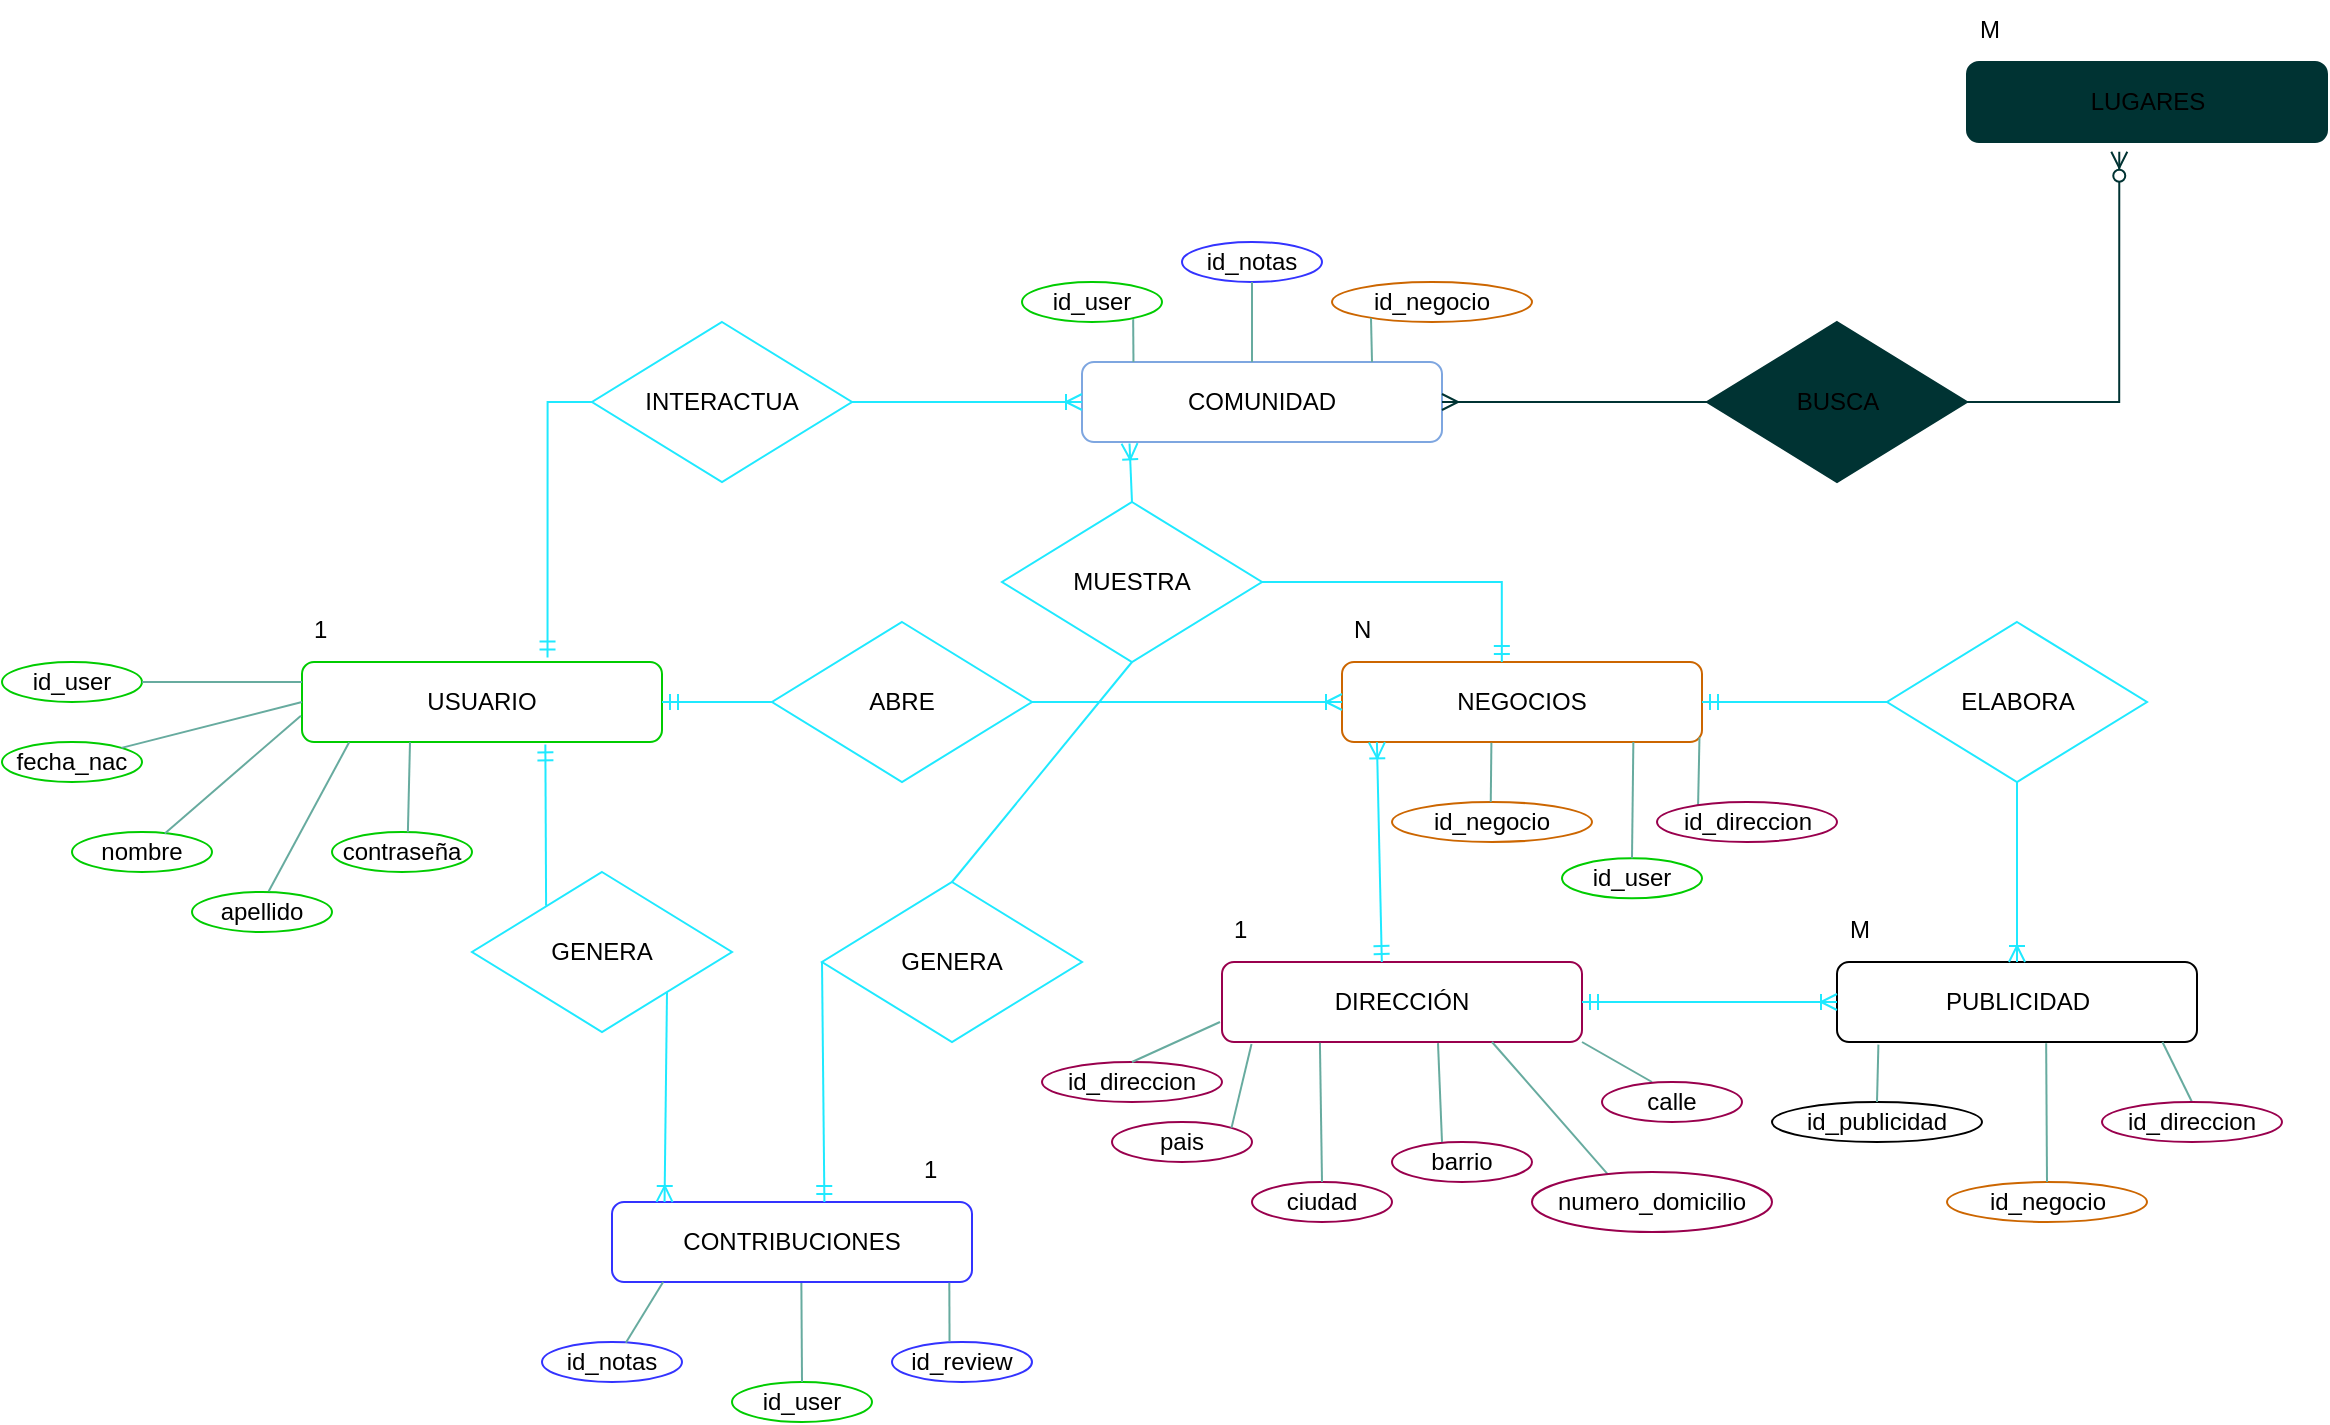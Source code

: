 <mxfile version="24.4.4" type="device">
  <diagram name="Página-1" id="dLu3Cj4ZUkSmHfxKUNX0">
    <mxGraphModel dx="1216" dy="864" grid="1" gridSize="30" guides="1" tooltips="1" connect="1" arrows="1" fold="1" page="1" pageScale="1" pageWidth="1390" pageHeight="980" math="0" shadow="0">
      <root>
        <mxCell id="0" />
        <mxCell id="1" parent="0" />
        <mxCell id="49YnO6ZuOoB5fUJODNFg-46" value="M" style="text;strokeColor=#FFFFFF;fillColor=none;spacingLeft=4;spacingRight=4;overflow=hidden;rotatable=0;points=[[0,0.5],[1,0.5]];portConstraint=eastwest;fontSize=12;whiteSpace=wrap;html=1;" parent="1" vertex="1">
          <mxGeometry x="1012.5" y="120" width="40" height="30" as="geometry" />
        </mxCell>
        <mxCell id="dxbgblpdHtPkPgYJWyGq-2" value="USUARIO" style="rounded=1;whiteSpace=wrap;html=1;strokeColor=#00CC00;" parent="1" vertex="1">
          <mxGeometry x="180" y="450" width="180" height="40" as="geometry" />
        </mxCell>
        <mxCell id="dxbgblpdHtPkPgYJWyGq-3" value="LUGARES" style="rounded=1;whiteSpace=wrap;html=1;strokeColor=#003333;fillColor=#003333;" parent="1" vertex="1">
          <mxGeometry x="1012.5" y="150" width="180" height="40" as="geometry" />
        </mxCell>
        <mxCell id="dxbgblpdHtPkPgYJWyGq-4" value="BUSCA" style="rhombus;whiteSpace=wrap;html=1;strokeColor=#003333;fillColor=#003333;" parent="1" vertex="1">
          <mxGeometry x="882.5" y="280" width="130" height="80" as="geometry" />
        </mxCell>
        <mxCell id="FwYhcU4Iek7xrjwLhx-S-1" value="NEGOCIOS" style="rounded=1;whiteSpace=wrap;html=1;strokeColor=#CC6600;" parent="1" vertex="1">
          <mxGeometry x="700" y="450" width="180" height="40" as="geometry" />
        </mxCell>
        <mxCell id="FwYhcU4Iek7xrjwLhx-S-5" value="contraseña" style="ellipse;whiteSpace=wrap;html=1;strokeColor=#00CC00;" parent="1" vertex="1">
          <mxGeometry x="195" y="535" width="70" height="20" as="geometry" />
        </mxCell>
        <mxCell id="FwYhcU4Iek7xrjwLhx-S-7" value="id_negocio" style="ellipse;whiteSpace=wrap;html=1;strokeColor=#CC6600;" parent="1" vertex="1">
          <mxGeometry x="725" y="520" width="100" height="20" as="geometry" />
        </mxCell>
        <mxCell id="FwYhcU4Iek7xrjwLhx-S-9" value="id_user" style="ellipse;whiteSpace=wrap;html=1;strokeColor=#00CC00;" parent="1" vertex="1">
          <mxGeometry x="810" y="548.16" width="70" height="20" as="geometry" />
        </mxCell>
        <mxCell id="FwYhcU4Iek7xrjwLhx-S-16" value="nombre" style="ellipse;whiteSpace=wrap;html=1;strokeColor=#00CC00;" parent="1" vertex="1">
          <mxGeometry x="65" y="535" width="70" height="20" as="geometry" />
        </mxCell>
        <mxCell id="FwYhcU4Iek7xrjwLhx-S-17" value="apellido" style="ellipse;whiteSpace=wrap;html=1;strokeColor=#00CC00;" parent="1" vertex="1">
          <mxGeometry x="125" y="565" width="70" height="20" as="geometry" />
        </mxCell>
        <mxCell id="FwYhcU4Iek7xrjwLhx-S-18" value="id_user" style="ellipse;whiteSpace=wrap;html=1;strokeColor=#00CC00;" parent="1" vertex="1">
          <mxGeometry x="30" y="450" width="70" height="20" as="geometry" />
        </mxCell>
        <mxCell id="FwYhcU4Iek7xrjwLhx-S-39" value="INTERACTUA" style="rhombus;whiteSpace=wrap;html=1;strokeColor=#1FE9FF;" parent="1" vertex="1">
          <mxGeometry x="325" y="280" width="130" height="80" as="geometry" />
        </mxCell>
        <mxCell id="FwYhcU4Iek7xrjwLhx-S-41" value="id_notas" style="ellipse;whiteSpace=wrap;html=1;strokeColor=#3333FF;" parent="1" vertex="1">
          <mxGeometry x="300" y="790" width="70" height="20" as="geometry" />
        </mxCell>
        <mxCell id="FwYhcU4Iek7xrjwLhx-S-44" value="CONTRIBUCIONES" style="rounded=1;whiteSpace=wrap;html=1;strokeColor=#3333FF;" parent="1" vertex="1">
          <mxGeometry x="335" y="720" width="180" height="40" as="geometry" />
        </mxCell>
        <mxCell id="FwYhcU4Iek7xrjwLhx-S-45" value="ELABORA" style="rhombus;whiteSpace=wrap;html=1;strokeColor=#1FE9FF;" parent="1" vertex="1">
          <mxGeometry x="972.5" y="430" width="130" height="80" as="geometry" />
        </mxCell>
        <mxCell id="FwYhcU4Iek7xrjwLhx-S-46" value="PUBLICIDAD" style="rounded=1;whiteSpace=wrap;html=1;" parent="1" vertex="1">
          <mxGeometry x="947.5" y="600" width="180" height="40" as="geometry" />
        </mxCell>
        <mxCell id="49YnO6ZuOoB5fUJODNFg-27" value="N" style="text;strokeColor=none;fillColor=none;spacingLeft=4;spacingRight=4;overflow=hidden;rotatable=0;points=[[0,0.5],[1,0.5]];portConstraint=eastwest;fontSize=12;whiteSpace=wrap;html=1;" parent="1" vertex="1">
          <mxGeometry x="700" y="420" width="40" height="30" as="geometry" />
        </mxCell>
        <mxCell id="49YnO6ZuOoB5fUJODNFg-28" value="1" style="text;strokeColor=none;fillColor=none;spacingLeft=4;spacingRight=4;overflow=hidden;rotatable=0;points=[[0,0.5],[1,0.5]];portConstraint=eastwest;fontSize=12;whiteSpace=wrap;html=1;" parent="1" vertex="1">
          <mxGeometry x="180" y="420" width="40" height="30" as="geometry" />
        </mxCell>
        <mxCell id="49YnO6ZuOoB5fUJODNFg-34" value="M" style="text;strokeColor=none;fillColor=none;spacingLeft=4;spacingRight=4;overflow=hidden;rotatable=0;points=[[0,0.5],[1,0.5]];portConstraint=eastwest;fontSize=12;whiteSpace=wrap;html=1;" parent="1" vertex="1">
          <mxGeometry x="947.5" y="570" width="40" height="30" as="geometry" />
        </mxCell>
        <mxCell id="49YnO6ZuOoB5fUJODNFg-35" value="COMUNIDAD" style="rounded=1;whiteSpace=wrap;html=1;strokeColor=#7EA6E0;" parent="1" vertex="1">
          <mxGeometry x="570" y="300" width="180" height="40" as="geometry" />
        </mxCell>
        <mxCell id="49YnO6ZuOoB5fUJODNFg-36" value="id_publicidad" style="ellipse;whiteSpace=wrap;html=1;strokeColor=default;" parent="1" vertex="1">
          <mxGeometry x="915" y="670" width="105" height="20" as="geometry" />
        </mxCell>
        <mxCell id="49YnO6ZuOoB5fUJODNFg-39" value="id_negocio" style="ellipse;whiteSpace=wrap;html=1;strokeColor=#CC6600;" parent="1" vertex="1">
          <mxGeometry x="1002.5" y="710" width="100" height="20" as="geometry" />
        </mxCell>
        <mxCell id="49YnO6ZuOoB5fUJODNFg-42" value="" style="endArrow=none;html=1;rounded=0;entryX=0.115;entryY=1.033;entryDx=0;entryDy=0;entryPerimeter=0;exitX=0.5;exitY=0;exitDx=0;exitDy=0;strokeColor=#67AB9F;" parent="1" source="49YnO6ZuOoB5fUJODNFg-36" target="FwYhcU4Iek7xrjwLhx-S-46" edge="1">
          <mxGeometry width="50" height="50" relative="1" as="geometry">
            <mxPoint x="762.5" y="530" as="sourcePoint" />
            <mxPoint x="812.5" y="480" as="targetPoint" />
          </mxGeometry>
        </mxCell>
        <mxCell id="49YnO6ZuOoB5fUJODNFg-43" value="" style="endArrow=none;html=1;rounded=0;exitX=0.5;exitY=0;exitDx=0;exitDy=0;entryX=0.581;entryY=1.017;entryDx=0;entryDy=0;entryPerimeter=0;strokeColor=#67AB9F;" parent="1" source="49YnO6ZuOoB5fUJODNFg-39" target="FwYhcU4Iek7xrjwLhx-S-46" edge="1">
          <mxGeometry width="50" height="50" relative="1" as="geometry">
            <mxPoint x="762.5" y="530" as="sourcePoint" />
            <mxPoint x="812.5" y="480" as="targetPoint" />
          </mxGeometry>
        </mxCell>
        <mxCell id="49YnO6ZuOoB5fUJODNFg-44" value="" style="endArrow=none;html=1;rounded=0;exitX=0.5;exitY=0;exitDx=0;exitDy=0;entryX=0.904;entryY=1;entryDx=0;entryDy=0;entryPerimeter=0;strokeColor=#67AB9F;" parent="1" target="FwYhcU4Iek7xrjwLhx-S-46" edge="1" source="49YnO6ZuOoB5fUJODNFg-63">
          <mxGeometry width="50" height="50" relative="1" as="geometry">
            <mxPoint x="1150.992" y="690" as="sourcePoint" />
            <mxPoint x="1142.5" y="600" as="targetPoint" />
          </mxGeometry>
        </mxCell>
        <mxCell id="49YnO6ZuOoB5fUJODNFg-47" value="ABRE" style="rhombus;whiteSpace=wrap;html=1;strokeColor=#1FE9FF;" parent="1" vertex="1">
          <mxGeometry x="415" y="430" width="130" height="80" as="geometry" />
        </mxCell>
        <mxCell id="49YnO6ZuOoB5fUJODNFg-52" value="" style="endArrow=none;html=1;rounded=0;entryX=0.993;entryY=0.94;entryDx=0;entryDy=0;entryPerimeter=0;strokeColor=#67AB9F;exitX=0.228;exitY=0.147;exitDx=0;exitDy=0;exitPerimeter=0;" parent="1" source="49YnO6ZuOoB5fUJODNFg-62" target="FwYhcU4Iek7xrjwLhx-S-1" edge="1">
          <mxGeometry width="50" height="50" relative="1" as="geometry">
            <mxPoint x="900" y="510" as="sourcePoint" />
            <mxPoint x="920" y="480" as="targetPoint" />
          </mxGeometry>
        </mxCell>
        <mxCell id="49YnO6ZuOoB5fUJODNFg-53" value="" style="endArrow=none;html=1;rounded=0;exitX=0.5;exitY=0;exitDx=0;exitDy=0;entryX=0.476;entryY=1.046;entryDx=0;entryDy=0;entryPerimeter=0;strokeColor=#67AB9F;" parent="1" source="FwYhcU4Iek7xrjwLhx-S-9" edge="1">
          <mxGeometry width="50" height="50" relative="1" as="geometry">
            <mxPoint x="930" y="528.16" as="sourcePoint" />
            <mxPoint x="845.68" y="490.0" as="targetPoint" />
          </mxGeometry>
        </mxCell>
        <mxCell id="49YnO6ZuOoB5fUJODNFg-54" value="" style="endArrow=none;html=1;rounded=0;exitX=1;exitY=0;exitDx=0;exitDy=0;entryX=0.415;entryY=1.01;entryDx=0;entryDy=0;entryPerimeter=0;strokeColor=#67AB9F;" parent="1" target="FwYhcU4Iek7xrjwLhx-S-1" edge="1">
          <mxGeometry width="50" height="50" relative="1" as="geometry">
            <mxPoint x="774.375" y="519.999" as="sourcePoint" />
            <mxPoint x="775.62" y="486.95" as="targetPoint" />
          </mxGeometry>
        </mxCell>
        <mxCell id="49YnO6ZuOoB5fUJODNFg-56" value="" style="endArrow=none;html=1;rounded=0;entryX=0.3;entryY=1.003;entryDx=0;entryDy=0;entryPerimeter=0;exitX=0.542;exitY=0.005;exitDx=0;exitDy=0;exitPerimeter=0;strokeColor=#67AB9F;" parent="1" source="FwYhcU4Iek7xrjwLhx-S-5" target="dxbgblpdHtPkPgYJWyGq-2" edge="1">
          <mxGeometry width="50" height="50" relative="1" as="geometry">
            <mxPoint x="270" y="590" as="sourcePoint" />
            <mxPoint x="320" y="540" as="targetPoint" />
          </mxGeometry>
        </mxCell>
        <mxCell id="49YnO6ZuOoB5fUJODNFg-57" value="" style="endArrow=none;html=1;rounded=0;entryX=0.131;entryY=1.004;entryDx=0;entryDy=0;entryPerimeter=0;exitX=0.548;exitY=-0.019;exitDx=0;exitDy=0;exitPerimeter=0;strokeColor=#67AB9F;" parent="1" source="FwYhcU4Iek7xrjwLhx-S-17" target="dxbgblpdHtPkPgYJWyGq-2" edge="1">
          <mxGeometry width="50" height="50" relative="1" as="geometry">
            <mxPoint x="180" y="590" as="sourcePoint" />
            <mxPoint x="230" y="540" as="targetPoint" />
          </mxGeometry>
        </mxCell>
        <mxCell id="49YnO6ZuOoB5fUJODNFg-58" value="" style="endArrow=none;html=1;rounded=0;exitX=0.663;exitY=0.036;exitDx=0;exitDy=0;exitPerimeter=0;entryX=-0.003;entryY=0.671;entryDx=0;entryDy=0;entryPerimeter=0;strokeColor=#67AB9F;" parent="1" source="FwYhcU4Iek7xrjwLhx-S-16" target="dxbgblpdHtPkPgYJWyGq-2" edge="1">
          <mxGeometry width="50" height="50" relative="1" as="geometry">
            <mxPoint x="180" y="590" as="sourcePoint" />
            <mxPoint x="230" y="540" as="targetPoint" />
          </mxGeometry>
        </mxCell>
        <mxCell id="49YnO6ZuOoB5fUJODNFg-62" value="id_direccion" style="ellipse;whiteSpace=wrap;html=1;strokeColor=#99004D;" parent="1" vertex="1">
          <mxGeometry x="857.5" y="520" width="90" height="20" as="geometry" />
        </mxCell>
        <mxCell id="49YnO6ZuOoB5fUJODNFg-63" value="id_direccion" style="ellipse;whiteSpace=wrap;html=1;strokeColor=#99004D;" parent="1" vertex="1">
          <mxGeometry x="1080" y="670" width="90" height="20" as="geometry" />
        </mxCell>
        <mxCell id="49YnO6ZuOoB5fUJODNFg-71" value="" style="fontSize=12;html=1;endArrow=ERzeroToMany;endFill=1;rounded=0;exitX=1;exitY=0.5;exitDx=0;exitDy=0;entryX=0.423;entryY=1.121;entryDx=0;entryDy=0;strokeColor=#003333;entryPerimeter=0;edgeStyle=orthogonalEdgeStyle;" parent="1" source="dxbgblpdHtPkPgYJWyGq-4" target="dxbgblpdHtPkPgYJWyGq-3" edge="1">
          <mxGeometry width="100" height="100" relative="1" as="geometry">
            <mxPoint x="655" y="430" as="sourcePoint" />
            <mxPoint x="745" y="180" as="targetPoint" />
          </mxGeometry>
        </mxCell>
        <mxCell id="49YnO6ZuOoB5fUJODNFg-73" value="" style="edgeStyle=orthogonalEdgeStyle;fontSize=12;html=1;endArrow=ERmany;rounded=0;exitX=0;exitY=0.5;exitDx=0;exitDy=0;strokeColor=#003333;" parent="1" source="dxbgblpdHtPkPgYJWyGq-4" edge="1">
          <mxGeometry width="100" height="100" relative="1" as="geometry">
            <mxPoint x="510" y="280" as="sourcePoint" />
            <mxPoint x="750" y="320" as="targetPoint" />
          </mxGeometry>
        </mxCell>
        <mxCell id="49YnO6ZuOoB5fUJODNFg-77" value="id_user" style="ellipse;whiteSpace=wrap;html=1;strokeColor=#00CC00;" parent="1" vertex="1">
          <mxGeometry x="540" y="260" width="70" height="20" as="geometry" />
        </mxCell>
        <mxCell id="49YnO6ZuOoB5fUJODNFg-78" value="id_notas" style="ellipse;whiteSpace=wrap;html=1;strokeColor=#3333FF;" parent="1" vertex="1">
          <mxGeometry x="620" y="240" width="70" height="20" as="geometry" />
        </mxCell>
        <mxCell id="49YnO6ZuOoB5fUJODNFg-79" value="id_user" style="ellipse;whiteSpace=wrap;html=1;strokeColor=#00CC00;" parent="1" vertex="1">
          <mxGeometry x="395" y="810" width="70" height="20" as="geometry" />
        </mxCell>
        <mxCell id="CApUH6odYuP_vs8Ka1Qk-1" value="" style="endArrow=none;html=1;rounded=0;exitX=0.599;exitY=0.017;exitDx=0;exitDy=0;exitPerimeter=0;entryX=0.142;entryY=0.999;entryDx=0;entryDy=0;entryPerimeter=0;strokeColor=#67AB9F;" parent="1" source="FwYhcU4Iek7xrjwLhx-S-41" target="FwYhcU4Iek7xrjwLhx-S-44" edge="1">
          <mxGeometry width="50" height="50" relative="1" as="geometry">
            <mxPoint x="540" y="580" as="sourcePoint" />
            <mxPoint x="360" y="770" as="targetPoint" />
          </mxGeometry>
        </mxCell>
        <mxCell id="oKhZsqi8M2Ex76uSdtci-1" value="fecha_nac" style="ellipse;whiteSpace=wrap;html=1;strokeColor=#00CC00;" parent="1" vertex="1">
          <mxGeometry x="30" y="490" width="70" height="20" as="geometry" />
        </mxCell>
        <mxCell id="oKhZsqi8M2Ex76uSdtci-3" value="" style="endArrow=none;html=1;rounded=0;exitX=1;exitY=0;exitDx=0;exitDy=0;entryX=0;entryY=0.5;entryDx=0;entryDy=0;strokeColor=#67AB9F;" parent="1" source="oKhZsqi8M2Ex76uSdtci-1" target="dxbgblpdHtPkPgYJWyGq-2" edge="1">
          <mxGeometry width="50" height="50" relative="1" as="geometry">
            <mxPoint x="150" y="480" as="sourcePoint" />
            <mxPoint x="380" y="420" as="targetPoint" />
          </mxGeometry>
        </mxCell>
        <mxCell id="oKhZsqi8M2Ex76uSdtci-4" value="GENERA" style="rhombus;whiteSpace=wrap;html=1;strokeColor=#1FE9FF;" parent="1" vertex="1">
          <mxGeometry x="265" y="555" width="130" height="80" as="geometry" />
        </mxCell>
        <mxCell id="oKhZsqi8M2Ex76uSdtci-5" value="" style="endArrow=none;html=1;rounded=0;exitX=1;exitY=0.5;exitDx=0;exitDy=0;entryX=0;entryY=0.25;entryDx=0;entryDy=0;strokeColor=#67AB9F;" parent="1" source="FwYhcU4Iek7xrjwLhx-S-18" target="dxbgblpdHtPkPgYJWyGq-2" edge="1">
          <mxGeometry width="50" height="50" relative="1" as="geometry">
            <mxPoint x="270" y="530" as="sourcePoint" />
            <mxPoint x="320" y="480" as="targetPoint" />
          </mxGeometry>
        </mxCell>
        <mxCell id="Sy4Rpw3ta0jwcYoyBp-N-2" value="" style="edgeStyle=orthogonalEdgeStyle;fontSize=12;html=1;endArrow=ERmandOne;rounded=0;entryX=0.682;entryY=-0.056;entryDx=0;entryDy=0;entryPerimeter=0;exitX=0;exitY=0.5;exitDx=0;exitDy=0;strokeColor=#1FE9FF;" parent="1" source="FwYhcU4Iek7xrjwLhx-S-39" target="dxbgblpdHtPkPgYJWyGq-2" edge="1">
          <mxGeometry width="100" height="100" relative="1" as="geometry">
            <mxPoint x="570" y="550" as="sourcePoint" />
            <mxPoint x="670" y="450" as="targetPoint" />
          </mxGeometry>
        </mxCell>
        <mxCell id="Sy4Rpw3ta0jwcYoyBp-N-3" value="" style="fontSize=12;html=1;endArrow=ERoneToMany;rounded=0;entryX=0;entryY=0.5;entryDx=0;entryDy=0;exitX=1;exitY=0.5;exitDx=0;exitDy=0;strokeColor=#1FE9FF;" parent="1" source="FwYhcU4Iek7xrjwLhx-S-39" target="49YnO6ZuOoB5fUJODNFg-35" edge="1">
          <mxGeometry width="100" height="100" relative="1" as="geometry">
            <mxPoint x="565" y="520" as="sourcePoint" />
            <mxPoint x="665" y="420" as="targetPoint" />
          </mxGeometry>
        </mxCell>
        <mxCell id="Sy4Rpw3ta0jwcYoyBp-N-4" value="id_review" style="ellipse;whiteSpace=wrap;html=1;strokeColor=#3333FF;" parent="1" vertex="1">
          <mxGeometry x="475" y="790" width="70" height="20" as="geometry" />
        </mxCell>
        <mxCell id="Sy4Rpw3ta0jwcYoyBp-N-7" value="" style="fontSize=12;html=1;endArrow=ERmandOne;rounded=0;entryX=0.676;entryY=1.03;entryDx=0;entryDy=0;entryPerimeter=0;exitX=0.285;exitY=0.211;exitDx=0;exitDy=0;exitPerimeter=0;strokeColor=#1FE9FF;" parent="1" source="oKhZsqi8M2Ex76uSdtci-4" target="dxbgblpdHtPkPgYJWyGq-2" edge="1">
          <mxGeometry width="100" height="100" relative="1" as="geometry">
            <mxPoint x="302" y="570" as="sourcePoint" />
            <mxPoint x="670" y="450" as="targetPoint" />
          </mxGeometry>
        </mxCell>
        <mxCell id="Sy4Rpw3ta0jwcYoyBp-N-8" value="" style="fontSize=12;html=1;endArrow=ERoneToMany;rounded=0;exitX=1;exitY=1;exitDx=0;exitDy=0;entryX=0.146;entryY=0;entryDx=0;entryDy=0;entryPerimeter=0;strokeColor=#1FE9FF;" parent="1" source="oKhZsqi8M2Ex76uSdtci-4" target="FwYhcU4Iek7xrjwLhx-S-44" edge="1">
          <mxGeometry width="100" height="100" relative="1" as="geometry">
            <mxPoint x="450" y="640" as="sourcePoint" />
            <mxPoint x="360" y="690" as="targetPoint" />
          </mxGeometry>
        </mxCell>
        <mxCell id="Sy4Rpw3ta0jwcYoyBp-N-9" value="" style="fontSize=12;html=1;endArrow=ERmandOne;rounded=0;exitX=0;exitY=0.5;exitDx=0;exitDy=0;strokeColor=#1FE9FF;" parent="1" source="49YnO6ZuOoB5fUJODNFg-47" target="dxbgblpdHtPkPgYJWyGq-2" edge="1">
          <mxGeometry width="100" height="100" relative="1" as="geometry">
            <mxPoint x="450" y="480" as="sourcePoint" />
            <mxPoint x="360" y="480" as="targetPoint" />
          </mxGeometry>
        </mxCell>
        <mxCell id="Sy4Rpw3ta0jwcYoyBp-N-10" value="" style="fontSize=12;html=1;endArrow=ERoneToMany;rounded=0;exitX=1;exitY=0.5;exitDx=0;exitDy=0;entryX=0;entryY=0.5;entryDx=0;entryDy=0;strokeColor=#1FE9FF;" parent="1" source="49YnO6ZuOoB5fUJODNFg-47" target="FwYhcU4Iek7xrjwLhx-S-1" edge="1">
          <mxGeometry width="100" height="100" relative="1" as="geometry">
            <mxPoint x="570" y="550" as="sourcePoint" />
            <mxPoint x="690" y="450" as="targetPoint" />
          </mxGeometry>
        </mxCell>
        <mxCell id="Sy4Rpw3ta0jwcYoyBp-N-11" value="" style="endArrow=none;html=1;rounded=0;exitX=0.5;exitY=0;exitDx=0;exitDy=0;entryX=0.526;entryY=1.013;entryDx=0;entryDy=0;entryPerimeter=0;strokeColor=#67AB9F;" parent="1" source="49YnO6ZuOoB5fUJODNFg-79" target="FwYhcU4Iek7xrjwLhx-S-44" edge="1">
          <mxGeometry width="50" height="50" relative="1" as="geometry">
            <mxPoint x="420" y="680" as="sourcePoint" />
            <mxPoint x="470" y="630" as="targetPoint" />
          </mxGeometry>
        </mxCell>
        <mxCell id="Sy4Rpw3ta0jwcYoyBp-N-12" value="" style="endArrow=none;html=1;rounded=0;entryX=0.937;entryY=1.009;entryDx=0;entryDy=0;entryPerimeter=0;exitX=0.411;exitY=-0.011;exitDx=0;exitDy=0;exitPerimeter=0;strokeColor=#67AB9F;" parent="1" source="Sy4Rpw3ta0jwcYoyBp-N-4" target="FwYhcU4Iek7xrjwLhx-S-44" edge="1">
          <mxGeometry width="50" height="50" relative="1" as="geometry">
            <mxPoint x="510" y="780" as="sourcePoint" />
            <mxPoint x="470" y="750" as="targetPoint" />
          </mxGeometry>
        </mxCell>
        <mxCell id="Sy4Rpw3ta0jwcYoyBp-N-13" value="DIRECCIÓN" style="rounded=1;whiteSpace=wrap;html=1;strokeColor=#99004D;" parent="1" vertex="1">
          <mxGeometry x="640" y="600" width="180" height="40" as="geometry" />
        </mxCell>
        <mxCell id="Sy4Rpw3ta0jwcYoyBp-N-16" value="" style="fontSize=12;html=1;endArrow=ERoneToMany;startArrow=ERmandOne;rounded=0;entryX=0;entryY=0.5;entryDx=0;entryDy=0;exitX=1;exitY=0.5;exitDx=0;exitDy=0;strokeColor=#1FE9FF;" parent="1" source="Sy4Rpw3ta0jwcYoyBp-N-13" target="FwYhcU4Iek7xrjwLhx-S-46" edge="1">
          <mxGeometry width="100" height="100" relative="1" as="geometry">
            <mxPoint x="750" y="520" as="sourcePoint" />
            <mxPoint x="850" y="420" as="targetPoint" />
          </mxGeometry>
        </mxCell>
        <mxCell id="Sy4Rpw3ta0jwcYoyBp-N-17" value="" style="fontSize=12;html=1;endArrow=ERoneToMany;startArrow=ERmandOne;rounded=0;entryX=0.097;entryY=1.004;entryDx=0;entryDy=0;exitX=0.444;exitY=0;exitDx=0;exitDy=0;strokeColor=#1FE9FF;exitPerimeter=0;entryPerimeter=0;" parent="1" source="Sy4Rpw3ta0jwcYoyBp-N-13" target="FwYhcU4Iek7xrjwLhx-S-1" edge="1">
          <mxGeometry width="100" height="100" relative="1" as="geometry">
            <mxPoint x="630" y="540" as="sourcePoint" />
            <mxPoint x="758" y="540" as="targetPoint" />
          </mxGeometry>
        </mxCell>
        <mxCell id="QfKSKPcKMtwOOk6tvcNi-1" value="1" style="text;strokeColor=none;fillColor=none;spacingLeft=4;spacingRight=4;overflow=hidden;rotatable=0;points=[[0,0.5],[1,0.5]];portConstraint=eastwest;fontSize=12;whiteSpace=wrap;html=1;" parent="1" vertex="1">
          <mxGeometry x="640" y="570" width="40" height="30" as="geometry" />
        </mxCell>
        <mxCell id="QfKSKPcKMtwOOk6tvcNi-2" value="" style="fontSize=12;html=1;endArrow=ERmandOne;rounded=0;strokeColor=#1FE9FF;entryX=1;entryY=0.5;entryDx=0;entryDy=0;exitX=0;exitY=0.5;exitDx=0;exitDy=0;" parent="1" source="FwYhcU4Iek7xrjwLhx-S-45" target="FwYhcU4Iek7xrjwLhx-S-1" edge="1">
          <mxGeometry width="100" height="100" relative="1" as="geometry">
            <mxPoint x="840" y="550" as="sourcePoint" />
            <mxPoint x="940" y="450" as="targetPoint" />
          </mxGeometry>
        </mxCell>
        <mxCell id="QfKSKPcKMtwOOk6tvcNi-3" value="" style="fontSize=12;html=1;endArrow=ERoneToMany;rounded=0;strokeColor=#1FE9FF;entryX=0.5;entryY=0;entryDx=0;entryDy=0;exitX=0.5;exitY=1;exitDx=0;exitDy=0;" parent="1" source="FwYhcU4Iek7xrjwLhx-S-45" target="FwYhcU4Iek7xrjwLhx-S-46" edge="1">
          <mxGeometry width="100" height="100" relative="1" as="geometry">
            <mxPoint x="840" y="550" as="sourcePoint" />
            <mxPoint x="940" y="450" as="targetPoint" />
          </mxGeometry>
        </mxCell>
        <mxCell id="QfKSKPcKMtwOOk6tvcNi-4" value="id_negocio" style="ellipse;whiteSpace=wrap;html=1;strokeColor=#CC6600;" parent="1" vertex="1">
          <mxGeometry x="695" y="260" width="100" height="20" as="geometry" />
        </mxCell>
        <mxCell id="QfKSKPcKMtwOOk6tvcNi-5" value="" style="endArrow=none;html=1;rounded=0;entryX=0.794;entryY=0.928;entryDx=0;entryDy=0;entryPerimeter=0;exitX=0.143;exitY=0;exitDx=0;exitDy=0;exitPerimeter=0;strokeColor=#67AB9F;" parent="1" source="49YnO6ZuOoB5fUJODNFg-35" target="49YnO6ZuOoB5fUJODNFg-77" edge="1">
          <mxGeometry width="50" height="50" relative="1" as="geometry">
            <mxPoint x="625" y="290" as="sourcePoint" />
            <mxPoint x="675" y="240" as="targetPoint" />
          </mxGeometry>
        </mxCell>
        <mxCell id="QfKSKPcKMtwOOk6tvcNi-6" value="" style="endArrow=none;html=1;rounded=0;entryX=0.5;entryY=1;entryDx=0;entryDy=0;strokeColor=#67AB9F;" parent="1" target="49YnO6ZuOoB5fUJODNFg-78" edge="1">
          <mxGeometry width="50" height="50" relative="1" as="geometry">
            <mxPoint x="655" y="300" as="sourcePoint" />
            <mxPoint x="705" y="270" as="targetPoint" />
          </mxGeometry>
        </mxCell>
        <mxCell id="QfKSKPcKMtwOOk6tvcNi-7" value="" style="endArrow=none;html=1;rounded=0;entryX=0.195;entryY=0.898;entryDx=0;entryDy=0;entryPerimeter=0;strokeColor=#67AB9F;" parent="1" target="QfKSKPcKMtwOOk6tvcNi-4" edge="1">
          <mxGeometry width="50" height="50" relative="1" as="geometry">
            <mxPoint x="715" y="300" as="sourcePoint" />
            <mxPoint x="765" y="270" as="targetPoint" />
          </mxGeometry>
        </mxCell>
        <mxCell id="QfKSKPcKMtwOOk6tvcNi-8" value="" style="fontSize=12;html=1;endArrow=ERoneToMany;rounded=0;entryX=0.132;entryY=1.018;entryDx=0;entryDy=0;entryPerimeter=0;strokeColor=#1FE9FF;exitX=0.5;exitY=0;exitDx=0;exitDy=0;" parent="1" source="QfKSKPcKMtwOOk6tvcNi-9" target="49YnO6ZuOoB5fUJODNFg-35" edge="1">
          <mxGeometry width="100" height="100" relative="1" as="geometry">
            <mxPoint x="600" y="390" as="sourcePoint" />
            <mxPoint x="895" y="330" as="targetPoint" />
          </mxGeometry>
        </mxCell>
        <mxCell id="QfKSKPcKMtwOOk6tvcNi-9" value="MUESTRA" style="rhombus;whiteSpace=wrap;html=1;strokeColor=#1FE9FF;" parent="1" vertex="1">
          <mxGeometry x="530" y="370" width="130" height="80" as="geometry" />
        </mxCell>
        <mxCell id="QfKSKPcKMtwOOk6tvcNi-10" value="GENERA" style="rhombus;whiteSpace=wrap;html=1;strokeColor=#1FE9FF;" parent="1" vertex="1">
          <mxGeometry x="440" y="560" width="130" height="80" as="geometry" />
        </mxCell>
        <mxCell id="QfKSKPcKMtwOOk6tvcNi-11" value="" style="endArrow=none;html=1;rounded=0;entryX=0.5;entryY=1;entryDx=0;entryDy=0;exitX=0.5;exitY=0;exitDx=0;exitDy=0;strokeColor=#1FE9FF;" parent="1" source="QfKSKPcKMtwOOk6tvcNi-10" target="QfKSKPcKMtwOOk6tvcNi-9" edge="1">
          <mxGeometry width="50" height="50" relative="1" as="geometry">
            <mxPoint x="570" y="530" as="sourcePoint" />
            <mxPoint x="620" y="480" as="targetPoint" />
          </mxGeometry>
        </mxCell>
        <mxCell id="QfKSKPcKMtwOOk6tvcNi-12" value="" style="fontSize=12;html=1;endArrow=ERmandOne;rounded=0;entryX=0.59;entryY=0;entryDx=0;entryDy=0;entryPerimeter=0;exitX=0;exitY=0.5;exitDx=0;exitDy=0;strokeColor=#1FE9FF;" parent="1" source="QfKSKPcKMtwOOk6tvcNi-10" target="FwYhcU4Iek7xrjwLhx-S-44" edge="1">
          <mxGeometry width="100" height="100" relative="1" as="geometry">
            <mxPoint x="540" y="580" as="sourcePoint" />
            <mxPoint x="640" y="480" as="targetPoint" />
          </mxGeometry>
        </mxCell>
        <mxCell id="xqZ2yZnYXrHqTKj1KVOL-1" value="1" style="text;strokeColor=none;fillColor=none;spacingLeft=4;spacingRight=4;overflow=hidden;rotatable=0;points=[[0,0.5],[1,0.5]];portConstraint=eastwest;fontSize=12;whiteSpace=wrap;html=1;" vertex="1" parent="1">
          <mxGeometry x="485" y="690" width="40" height="30" as="geometry" />
        </mxCell>
        <mxCell id="xqZ2yZnYXrHqTKj1KVOL-3" value="" style="fontSize=12;html=1;endArrow=ERmandOne;rounded=0;exitX=1;exitY=0.5;exitDx=0;exitDy=0;edgeStyle=orthogonalEdgeStyle;entryX=0.444;entryY=0;entryDx=0;entryDy=0;entryPerimeter=0;strokeColor=#1FE9FF;" edge="1" parent="1" source="QfKSKPcKMtwOOk6tvcNi-9" target="FwYhcU4Iek7xrjwLhx-S-1">
          <mxGeometry width="100" height="100" relative="1" as="geometry">
            <mxPoint x="690" y="420" as="sourcePoint" />
            <mxPoint x="780" y="410" as="targetPoint" />
          </mxGeometry>
        </mxCell>
        <mxCell id="xqZ2yZnYXrHqTKj1KVOL-4" value="id_direccion" style="ellipse;whiteSpace=wrap;html=1;strokeColor=#99004D;" vertex="1" parent="1">
          <mxGeometry x="550" y="650" width="90" height="20" as="geometry" />
        </mxCell>
        <mxCell id="xqZ2yZnYXrHqTKj1KVOL-5" value="pais" style="ellipse;whiteSpace=wrap;html=1;strokeColor=#99004D;" vertex="1" parent="1">
          <mxGeometry x="585" y="680" width="70" height="20" as="geometry" />
        </mxCell>
        <mxCell id="xqZ2yZnYXrHqTKj1KVOL-6" value="ciudad" style="ellipse;whiteSpace=wrap;html=1;strokeColor=#99004D;" vertex="1" parent="1">
          <mxGeometry x="655" y="710" width="70" height="20" as="geometry" />
        </mxCell>
        <mxCell id="xqZ2yZnYXrHqTKj1KVOL-7" value="barrio" style="ellipse;whiteSpace=wrap;html=1;strokeColor=#99004D;" vertex="1" parent="1">
          <mxGeometry x="725" y="690" width="70" height="20" as="geometry" />
        </mxCell>
        <mxCell id="xqZ2yZnYXrHqTKj1KVOL-12" value="" style="endArrow=none;html=1;rounded=0;strokeColor=#67AB9F;exitX=1;exitY=0;exitDx=0;exitDy=0;entryX=0.082;entryY=1.025;entryDx=0;entryDy=0;entryPerimeter=0;" edge="1" parent="1" source="xqZ2yZnYXrHqTKj1KVOL-5" target="Sy4Rpw3ta0jwcYoyBp-N-13">
          <mxGeometry width="50" height="50" relative="1" as="geometry">
            <mxPoint x="660" y="660" as="sourcePoint" />
            <mxPoint x="660" y="610" as="targetPoint" />
          </mxGeometry>
        </mxCell>
        <mxCell id="xqZ2yZnYXrHqTKj1KVOL-13" value="" style="endArrow=none;html=1;rounded=0;strokeColor=#67AB9F;exitX=0.5;exitY=0;exitDx=0;exitDy=0;entryX=0.272;entryY=1.011;entryDx=0;entryDy=0;entryPerimeter=0;" edge="1" parent="1" source="xqZ2yZnYXrHqTKj1KVOL-6" target="Sy4Rpw3ta0jwcYoyBp-N-13">
          <mxGeometry width="50" height="50" relative="1" as="geometry">
            <mxPoint x="690" y="690" as="sourcePoint" />
            <mxPoint x="690" y="640" as="targetPoint" />
          </mxGeometry>
        </mxCell>
        <mxCell id="xqZ2yZnYXrHqTKj1KVOL-14" value="" style="endArrow=none;html=1;rounded=0;strokeColor=#67AB9F;exitX=0.5;exitY=0;exitDx=0;exitDy=0;" edge="1" parent="1" source="xqZ2yZnYXrHqTKj1KVOL-4">
          <mxGeometry width="50" height="50" relative="1" as="geometry">
            <mxPoint x="639.43" y="685" as="sourcePoint" />
            <mxPoint x="639" y="630" as="targetPoint" />
          </mxGeometry>
        </mxCell>
        <mxCell id="xqZ2yZnYXrHqTKj1KVOL-15" value="" style="endArrow=none;html=1;rounded=0;strokeColor=#67AB9F;entryX=0.75;entryY=1;entryDx=0;entryDy=0;" edge="1" parent="1" target="Sy4Rpw3ta0jwcYoyBp-N-13">
          <mxGeometry width="50" height="50" relative="1" as="geometry">
            <mxPoint x="836.544" y="710.296" as="sourcePoint" />
            <mxPoint x="720" y="610" as="targetPoint" />
          </mxGeometry>
        </mxCell>
        <mxCell id="xqZ2yZnYXrHqTKj1KVOL-16" value="" style="endArrow=none;html=1;rounded=0;strokeColor=#67AB9F;exitX=0.5;exitY=0;exitDx=0;exitDy=0;entryX=1;entryY=1;entryDx=0;entryDy=0;" edge="1" parent="1" target="Sy4Rpw3ta0jwcYoyBp-N-13">
          <mxGeometry width="50" height="50" relative="1" as="geometry">
            <mxPoint x="855" y="660" as="sourcePoint" />
            <mxPoint x="789.71" y="620" as="targetPoint" />
          </mxGeometry>
        </mxCell>
        <mxCell id="xqZ2yZnYXrHqTKj1KVOL-17" value="" style="endArrow=none;html=1;rounded=0;strokeColor=#67AB9F;entryX=0.6;entryY=1.014;entryDx=0;entryDy=0;entryPerimeter=0;" edge="1" parent="1" target="Sy4Rpw3ta0jwcYoyBp-N-13">
          <mxGeometry width="50" height="50" relative="1" as="geometry">
            <mxPoint x="750" y="690" as="sourcePoint" />
            <mxPoint x="750" y="700" as="targetPoint" />
          </mxGeometry>
        </mxCell>
        <mxCell id="xqZ2yZnYXrHqTKj1KVOL-18" value="numero_domicilio" style="ellipse;whiteSpace=wrap;html=1;strokeColor=#99004D;" vertex="1" parent="1">
          <mxGeometry x="795" y="705" width="120" height="30" as="geometry" />
        </mxCell>
        <mxCell id="xqZ2yZnYXrHqTKj1KVOL-19" value="calle" style="ellipse;whiteSpace=wrap;html=1;strokeColor=#99004D;" vertex="1" parent="1">
          <mxGeometry x="830" y="660" width="70" height="20" as="geometry" />
        </mxCell>
      </root>
    </mxGraphModel>
  </diagram>
</mxfile>
